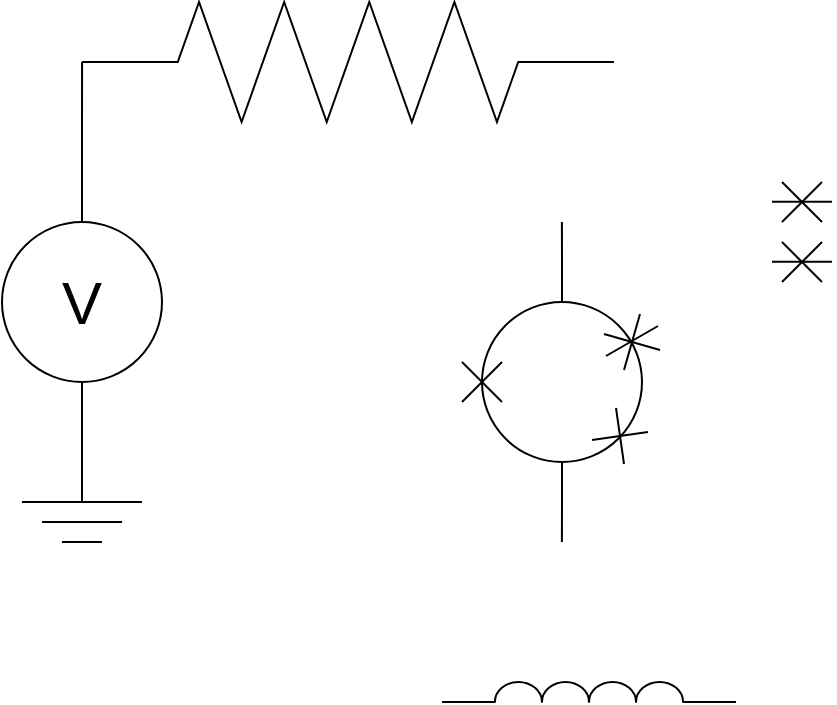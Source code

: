 <mxfile>
    <diagram id="rtMcYx4FOQoOuq_V5lhO" name="Page-1">
        <mxGraphModel dx="589" dy="457" grid="1" gridSize="10" guides="1" tooltips="1" connect="1" arrows="1" fold="1" page="1" pageScale="1" pageWidth="827" pageHeight="1169" math="0" shadow="0">
            <root>
                <mxCell id="0"/>
                <mxCell id="1" parent="0"/>
                <mxCell id="4" style="edgeStyle=orthogonalEdgeStyle;rounded=0;orthogonalLoop=1;jettySize=auto;html=1;exitX=0.5;exitY=1;exitDx=0;exitDy=0;endArrow=none;endFill=0;" edge="1" parent="1" source="2">
                    <mxGeometry relative="1" as="geometry">
                        <mxPoint x="240" y="420" as="targetPoint"/>
                    </mxGeometry>
                </mxCell>
                <mxCell id="5" style="edgeStyle=orthogonalEdgeStyle;rounded=0;orthogonalLoop=1;jettySize=auto;html=1;exitX=0.5;exitY=0;exitDx=0;exitDy=0;endArrow=none;endFill=0;" edge="1" parent="1" source="2">
                    <mxGeometry relative="1" as="geometry">
                        <mxPoint x="240.034" y="200.0" as="targetPoint"/>
                    </mxGeometry>
                </mxCell>
                <mxCell id="2" value="" style="ellipse;whiteSpace=wrap;html=1;aspect=fixed;" vertex="1" parent="1">
                    <mxGeometry x="200" y="280" width="80" height="80" as="geometry"/>
                </mxCell>
                <mxCell id="9" value="" style="group" vertex="1" connectable="0" parent="1">
                    <mxGeometry x="210" y="420" width="60" height="20" as="geometry"/>
                </mxCell>
                <mxCell id="6" value="" style="endArrow=none;html=1;" edge="1" parent="9">
                    <mxGeometry width="50" height="50" relative="1" as="geometry">
                        <mxPoint as="sourcePoint"/>
                        <mxPoint x="60" as="targetPoint"/>
                    </mxGeometry>
                </mxCell>
                <mxCell id="7" value="" style="endArrow=none;html=1;" edge="1" parent="9">
                    <mxGeometry width="50" height="50" relative="1" as="geometry">
                        <mxPoint x="20.0" y="20.0" as="sourcePoint"/>
                        <mxPoint x="40" y="20" as="targetPoint"/>
                    </mxGeometry>
                </mxCell>
                <mxCell id="8" value="" style="endArrow=none;html=1;" edge="1" parent="9">
                    <mxGeometry width="50" height="50" relative="1" as="geometry">
                        <mxPoint x="10" y="10" as="sourcePoint"/>
                        <mxPoint x="50" y="10" as="targetPoint"/>
                    </mxGeometry>
                </mxCell>
                <mxCell id="10" value="&lt;font style=&quot;font-size: 30px&quot;&gt;V&lt;/font&gt;" style="text;html=1;strokeColor=none;fillColor=none;align=center;verticalAlign=middle;whiteSpace=wrap;rounded=0;" vertex="1" parent="1">
                    <mxGeometry x="220" y="300" width="40" height="40" as="geometry"/>
                </mxCell>
                <mxCell id="11" value="" style="pointerEvents=1;verticalLabelPosition=bottom;shadow=0;dashed=0;align=center;html=1;verticalAlign=top;shape=mxgraph.electrical.resistors.resistor_2;" vertex="1" parent="1">
                    <mxGeometry x="240" y="170" width="266" height="60" as="geometry"/>
                </mxCell>
                <mxCell id="50" style="edgeStyle=orthogonalEdgeStyle;rounded=0;orthogonalLoop=1;jettySize=auto;html=1;exitX=0.5;exitY=1;exitDx=0;exitDy=0;endArrow=none;endFill=0;" edge="1" parent="1" source="12">
                    <mxGeometry relative="1" as="geometry">
                        <mxPoint x="479.952" y="440" as="targetPoint"/>
                    </mxGeometry>
                </mxCell>
                <mxCell id="51" style="edgeStyle=orthogonalEdgeStyle;rounded=0;orthogonalLoop=1;jettySize=auto;html=1;exitX=0.5;exitY=0;exitDx=0;exitDy=0;endArrow=none;endFill=0;" edge="1" parent="1" source="12">
                    <mxGeometry relative="1" as="geometry">
                        <mxPoint x="479.952" y="280" as="targetPoint"/>
                    </mxGeometry>
                </mxCell>
                <mxCell id="12" value="" style="ellipse;whiteSpace=wrap;html=1;aspect=fixed;" vertex="1" parent="1">
                    <mxGeometry x="440" y="320" width="80" height="80" as="geometry"/>
                </mxCell>
                <mxCell id="32" value="" style="group" vertex="1" connectable="0" parent="1">
                    <mxGeometry x="430" y="350" width="20" height="20" as="geometry"/>
                </mxCell>
                <mxCell id="25" value="" style="endArrow=none;html=1;" edge="1" parent="32">
                    <mxGeometry x="560" y="360" width="50" height="50" as="geometry">
                        <mxPoint y="20" as="sourcePoint"/>
                        <mxPoint x="20" as="targetPoint"/>
                    </mxGeometry>
                </mxCell>
                <mxCell id="26" value="" style="endArrow=none;html=1;" edge="1" parent="32">
                    <mxGeometry x="560" y="360" width="50" height="50" as="geometry">
                        <mxPoint x="20" y="20" as="sourcePoint"/>
                        <mxPoint as="targetPoint"/>
                    </mxGeometry>
                </mxCell>
                <mxCell id="33" value="" style="group;rotation=35;" vertex="1" connectable="0" parent="1">
                    <mxGeometry x="499" y="377" width="20" height="20" as="geometry"/>
                </mxCell>
                <mxCell id="34" value="" style="endArrow=none;html=1;" edge="1" parent="33">
                    <mxGeometry x="241" y="622" width="50" height="50" as="geometry">
                        <mxPoint x="-4" y="12" as="sourcePoint"/>
                        <mxPoint x="24" y="8" as="targetPoint"/>
                    </mxGeometry>
                </mxCell>
                <mxCell id="35" value="" style="endArrow=none;html=1;" edge="1" parent="33">
                    <mxGeometry x="241" y="622" width="50" height="50" as="geometry">
                        <mxPoint x="12" y="24" as="sourcePoint"/>
                        <mxPoint x="8" y="-4" as="targetPoint"/>
                    </mxGeometry>
                </mxCell>
                <mxCell id="36" value="" style="group" vertex="1" connectable="0" parent="1">
                    <mxGeometry x="590" y="290" width="25" height="20" as="geometry"/>
                </mxCell>
                <mxCell id="41" value="" style="group" vertex="1" connectable="0" parent="36">
                    <mxGeometry x="-5" width="30" height="20" as="geometry"/>
                </mxCell>
                <mxCell id="37" value="" style="endArrow=none;html=1;" edge="1" parent="41">
                    <mxGeometry x="565" y="360" width="50" height="50" as="geometry">
                        <mxPoint x="5" y="20" as="sourcePoint"/>
                        <mxPoint x="25" as="targetPoint"/>
                    </mxGeometry>
                </mxCell>
                <mxCell id="38" value="" style="endArrow=none;html=1;" edge="1" parent="41">
                    <mxGeometry x="565" y="360" width="50" height="50" as="geometry">
                        <mxPoint x="25" y="20" as="sourcePoint"/>
                        <mxPoint x="5" as="targetPoint"/>
                    </mxGeometry>
                </mxCell>
                <mxCell id="40" value="" style="endArrow=none;html=1;" edge="1" parent="41">
                    <mxGeometry width="50" height="50" relative="1" as="geometry">
                        <mxPoint y="9.92" as="sourcePoint"/>
                        <mxPoint x="30" y="9.92" as="targetPoint"/>
                    </mxGeometry>
                </mxCell>
                <mxCell id="42" value="" style="group" vertex="1" connectable="0" parent="1">
                    <mxGeometry x="585" y="260" width="30" height="20" as="geometry"/>
                </mxCell>
                <mxCell id="43" value="" style="endArrow=none;html=1;" edge="1" parent="42">
                    <mxGeometry x="565" y="360" width="50" height="50" as="geometry">
                        <mxPoint x="5" y="20" as="sourcePoint"/>
                        <mxPoint x="25" as="targetPoint"/>
                    </mxGeometry>
                </mxCell>
                <mxCell id="44" value="" style="endArrow=none;html=1;" edge="1" parent="42">
                    <mxGeometry x="565" y="360" width="50" height="50" as="geometry">
                        <mxPoint x="25" y="20" as="sourcePoint"/>
                        <mxPoint x="5" as="targetPoint"/>
                    </mxGeometry>
                </mxCell>
                <mxCell id="45" value="" style="endArrow=none;html=1;" edge="1" parent="42">
                    <mxGeometry width="50" height="50" relative="1" as="geometry">
                        <mxPoint y="9.92" as="sourcePoint"/>
                        <mxPoint x="30" y="9.92" as="targetPoint"/>
                    </mxGeometry>
                </mxCell>
                <mxCell id="46" value="" style="group;rotation=-30;" vertex="1" connectable="0" parent="1">
                    <mxGeometry x="500" y="330" width="30" height="20" as="geometry"/>
                </mxCell>
                <mxCell id="47" value="" style="endArrow=none;html=1;" edge="1" parent="46">
                    <mxGeometry x="675" y="22" width="50" height="50" as="geometry">
                        <mxPoint x="11" y="24" as="sourcePoint"/>
                        <mxPoint x="19" y="-4" as="targetPoint"/>
                    </mxGeometry>
                </mxCell>
                <mxCell id="48" value="" style="endArrow=none;html=1;" edge="1" parent="46">
                    <mxGeometry x="675" y="22" width="50" height="50" as="geometry">
                        <mxPoint x="29" y="14" as="sourcePoint"/>
                        <mxPoint x="1" y="6" as="targetPoint"/>
                    </mxGeometry>
                </mxCell>
                <mxCell id="49" value="" style="endArrow=none;html=1;" edge="1" parent="46">
                    <mxGeometry width="50" height="50" relative="1" as="geometry">
                        <mxPoint x="2" y="17" as="sourcePoint"/>
                        <mxPoint x="28" y="2" as="targetPoint"/>
                    </mxGeometry>
                </mxCell>
                <mxCell id="52" value="" style="pointerEvents=1;verticalLabelPosition=bottom;shadow=0;dashed=0;align=center;html=1;verticalAlign=top;shape=mxgraph.electrical.inductors.inductor_3;" vertex="1" parent="1">
                    <mxGeometry x="420" y="510" width="147" height="10" as="geometry"/>
                </mxCell>
            </root>
        </mxGraphModel>
    </diagram>
</mxfile>